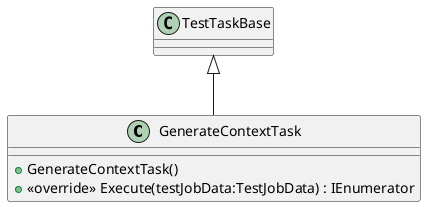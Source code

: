@startuml
class GenerateContextTask {
    + GenerateContextTask()
    + <<override>> Execute(testJobData:TestJobData) : IEnumerator
}
TestTaskBase <|-- GenerateContextTask
@enduml
